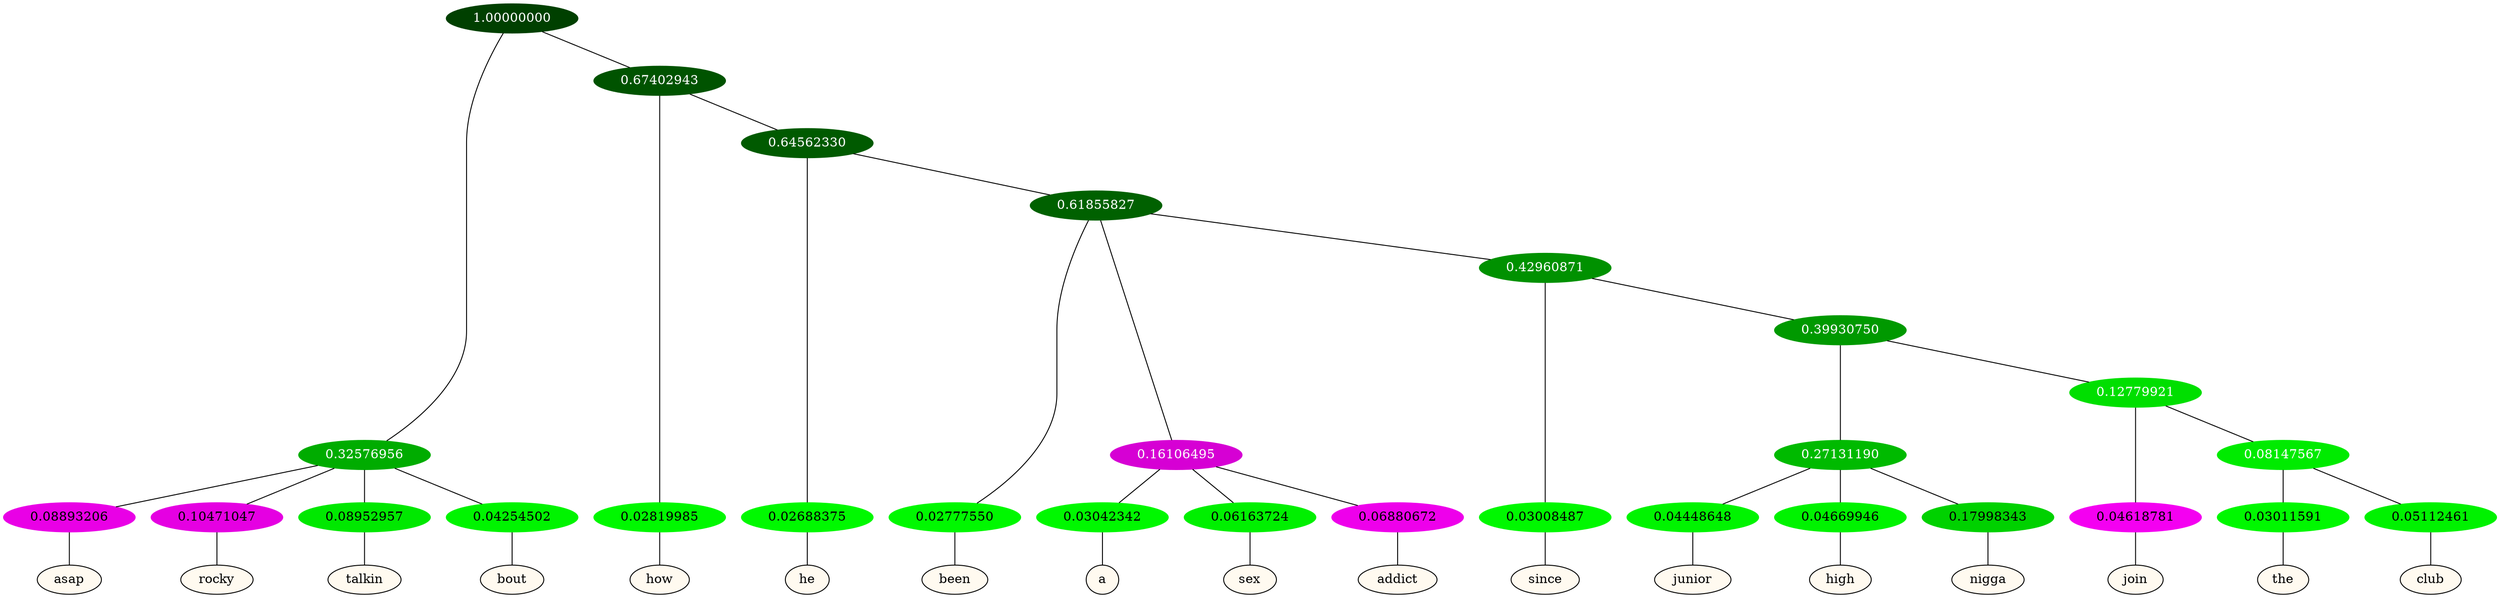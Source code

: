 graph {
	node [format=png height=0.15 nodesep=0.001 ordering=out overlap=prism overlap_scaling=0.01 ranksep=0.001 ratio=0.2 style=filled width=0.15]
	{
		rank=same
		a_w_3 [label=asap color=black fillcolor=floralwhite style="filled,solid"]
		a_w_4 [label=rocky color=black fillcolor=floralwhite style="filled,solid"]
		a_w_5 [label=talkin color=black fillcolor=floralwhite style="filled,solid"]
		a_w_6 [label=bout color=black fillcolor=floralwhite style="filled,solid"]
		a_w_7 [label=how color=black fillcolor=floralwhite style="filled,solid"]
		a_w_9 [label=he color=black fillcolor=floralwhite style="filled,solid"]
		a_w_11 [label=been color=black fillcolor=floralwhite style="filled,solid"]
		a_w_14 [label=a color=black fillcolor=floralwhite style="filled,solid"]
		a_w_15 [label=sex color=black fillcolor=floralwhite style="filled,solid"]
		a_w_16 [label=addict color=black fillcolor=floralwhite style="filled,solid"]
		a_w_17 [label=since color=black fillcolor=floralwhite style="filled,solid"]
		a_w_21 [label=junior color=black fillcolor=floralwhite style="filled,solid"]
		a_w_22 [label=high color=black fillcolor=floralwhite style="filled,solid"]
		a_w_23 [label=nigga color=black fillcolor=floralwhite style="filled,solid"]
		a_w_24 [label=join color=black fillcolor=floralwhite style="filled,solid"]
		a_w_26 [label=the color=black fillcolor=floralwhite style="filled,solid"]
		a_w_27 [label=club color=black fillcolor=floralwhite style="filled,solid"]
	}
	a_n_3 -- a_w_3
	a_n_4 -- a_w_4
	a_n_5 -- a_w_5
	a_n_6 -- a_w_6
	a_n_7 -- a_w_7
	a_n_9 -- a_w_9
	a_n_11 -- a_w_11
	a_n_14 -- a_w_14
	a_n_15 -- a_w_15
	a_n_16 -- a_w_16
	a_n_17 -- a_w_17
	a_n_21 -- a_w_21
	a_n_22 -- a_w_22
	a_n_23 -- a_w_23
	a_n_24 -- a_w_24
	a_n_26 -- a_w_26
	a_n_27 -- a_w_27
	{
		rank=same
		a_n_3 [label=0.08893206 color="0.835 1.000 0.911" fontcolor=black]
		a_n_4 [label=0.10471047 color="0.835 1.000 0.895" fontcolor=black]
		a_n_5 [label=0.08952957 color="0.334 1.000 0.910" fontcolor=black]
		a_n_6 [label=0.04254502 color="0.334 1.000 0.957" fontcolor=black]
		a_n_7 [label=0.02819985 color="0.334 1.000 0.972" fontcolor=black]
		a_n_9 [label=0.02688375 color="0.334 1.000 0.973" fontcolor=black]
		a_n_11 [label=0.02777550 color="0.334 1.000 0.972" fontcolor=black]
		a_n_14 [label=0.03042342 color="0.334 1.000 0.970" fontcolor=black]
		a_n_15 [label=0.06163724 color="0.334 1.000 0.938" fontcolor=black]
		a_n_16 [label=0.06880672 color="0.835 1.000 0.931" fontcolor=black]
		a_n_17 [label=0.03008487 color="0.334 1.000 0.970" fontcolor=black]
		a_n_21 [label=0.04448648 color="0.334 1.000 0.956" fontcolor=black]
		a_n_22 [label=0.04669946 color="0.334 1.000 0.953" fontcolor=black]
		a_n_23 [label=0.17998343 color="0.334 1.000 0.820" fontcolor=black]
		a_n_24 [label=0.04618781 color="0.835 1.000 0.954" fontcolor=black]
		a_n_26 [label=0.03011591 color="0.334 1.000 0.970" fontcolor=black]
		a_n_27 [label=0.05112461 color="0.334 1.000 0.949" fontcolor=black]
	}
	a_n_0 [label=1.00000000 color="0.334 1.000 0.250" fontcolor=grey99]
	a_n_1 [label=0.32576956 color="0.334 1.000 0.674" fontcolor=grey99]
	a_n_0 -- a_n_1
	a_n_2 [label=0.67402943 color="0.334 1.000 0.326" fontcolor=grey99]
	a_n_0 -- a_n_2
	a_n_1 -- a_n_3
	a_n_1 -- a_n_4
	a_n_1 -- a_n_5
	a_n_1 -- a_n_6
	a_n_2 -- a_n_7
	a_n_8 [label=0.64562330 color="0.334 1.000 0.354" fontcolor=grey99]
	a_n_2 -- a_n_8
	a_n_8 -- a_n_9
	a_n_10 [label=0.61855827 color="0.334 1.000 0.381" fontcolor=grey99]
	a_n_8 -- a_n_10
	a_n_10 -- a_n_11
	a_n_12 [label=0.16106495 color="0.835 1.000 0.839" fontcolor=grey99]
	a_n_10 -- a_n_12
	a_n_13 [label=0.42960871 color="0.334 1.000 0.570" fontcolor=grey99]
	a_n_10 -- a_n_13
	a_n_12 -- a_n_14
	a_n_12 -- a_n_15
	a_n_12 -- a_n_16
	a_n_13 -- a_n_17
	a_n_18 [label=0.39930750 color="0.334 1.000 0.601" fontcolor=grey99]
	a_n_13 -- a_n_18
	a_n_19 [label=0.27131190 color="0.334 1.000 0.729" fontcolor=grey99]
	a_n_18 -- a_n_19
	a_n_20 [label=0.12779921 color="0.334 1.000 0.872" fontcolor=grey99]
	a_n_18 -- a_n_20
	a_n_19 -- a_n_21
	a_n_19 -- a_n_22
	a_n_19 -- a_n_23
	a_n_20 -- a_n_24
	a_n_25 [label=0.08147567 color="0.334 1.000 0.919" fontcolor=grey99]
	a_n_20 -- a_n_25
	a_n_25 -- a_n_26
	a_n_25 -- a_n_27
}
